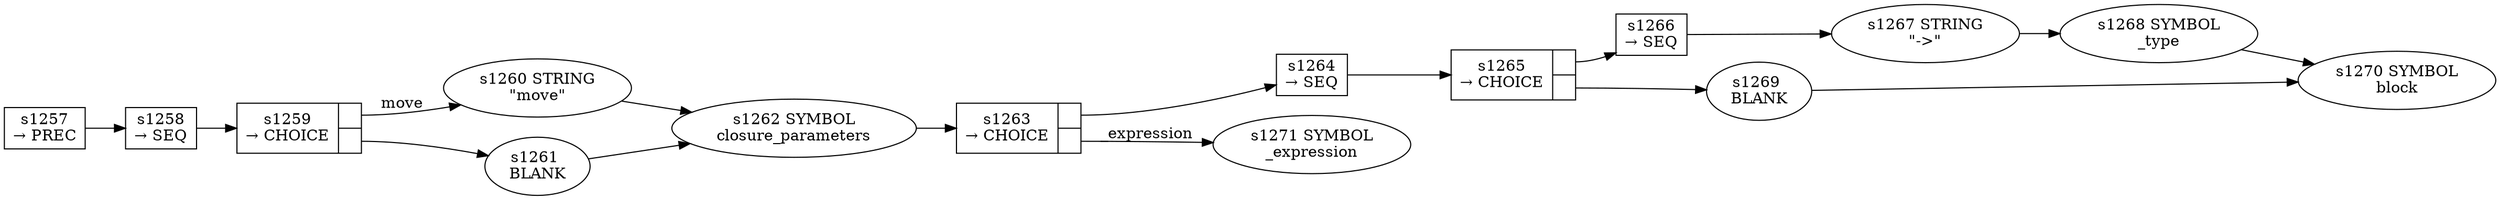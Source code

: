 
  digraph closure_expression {
  
    rankdir=LR;
  
    s1257 [label="s1257\n&rarr; PREC", shape=record, fixedsize=false, peripheries=1];
  s1258 [label="s1258\n&rarr; SEQ", shape=record, fixedsize=false, peripheries=1];
  s1259 [label="{s1259\n&rarr; CHOICE|{<p0>|<p1>}}", shape=record, fixedsize=false, peripheries=1];
  s1260 [label="s1260 STRING\n\"move\""];
  s1259:p0 -> s1260 [label="move"];
  s1261 [label="s1261 \nBLANK"];
  s1259:p1 -> s1261 [label=""];
  s1258 -> s1259 [];
  s1262 [label="s1262 SYMBOL\nclosure_parameters" href="rust-grammar.json.closure_parameters.dot.svg"];
  s1260 -> s1262 [];
  s1261 -> s1262 [];
  s1263 [label="{s1263\n&rarr; CHOICE|{<p0>|<p1>}}", shape=record, fixedsize=false, peripheries=1];
  s1264 [label="s1264\n&rarr; SEQ", shape=record, fixedsize=false, peripheries=1];
  s1265 [label="{s1265\n&rarr; CHOICE|{<p0>|<p1>}}", shape=record, fixedsize=false, peripheries=1];
  s1266 [label="s1266\n&rarr; SEQ", shape=record, fixedsize=false, peripheries=1];
  s1267 [label="s1267 STRING\n\"->\""];
  s1266 -> s1267 [];
  s1268 [label="s1268 SYMBOL\n_type" href="rust-grammar.json._type.dot.svg"];
  s1267 -> s1268 [];
  s1265:p0 -> s1266 [label=""];
  s1269 [label="s1269 \nBLANK"];
  s1265:p1 -> s1269 [label=""];
  s1264 -> s1265 [];
  s1270 [label="s1270 SYMBOL\nblock" href="rust-grammar.json.block.dot.svg"];
  s1268 -> s1270 [];
  s1269 -> s1270 [];
  s1263:p0 -> s1264 [label=""];
  s1271 [label="s1271 SYMBOL\n_expression" href="rust-grammar.json._expression.dot.svg"];
  s1263:p1 -> s1271 [label="_expression"];
  s1262 -> s1263 [];
  s1257 -> s1258 [];
  
  }
  
